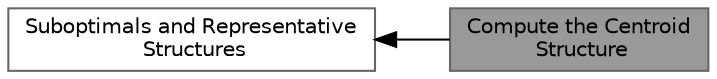 digraph "Compute the Centroid Structure"
{
 // INTERACTIVE_SVG=YES
 // LATEX_PDF_SIZE
  bgcolor="transparent";
  edge [fontname=Helvetica,fontsize=10,labelfontname=Helvetica,labelfontsize=10];
  node [fontname=Helvetica,fontsize=10,shape=box,height=0.2,width=0.4];
  rankdir=LR;
  Node1 [label="Compute the Centroid\l Structure",height=0.2,width=0.4,color="gray40", fillcolor="grey60", style="filled", fontcolor="black",tooltip=" "];
  Node2 [label="Suboptimals and Representative\l Structures",height=0.2,width=0.4,color="grey40", fillcolor="white", style="filled",URL="$group__subopt__and__representatives.html",tooltip="Sample and enumerate suboptimal secondary structures from RNA sequence data."];
  Node2->Node1 [shape=plaintext, dir="back", style="solid"];
}
